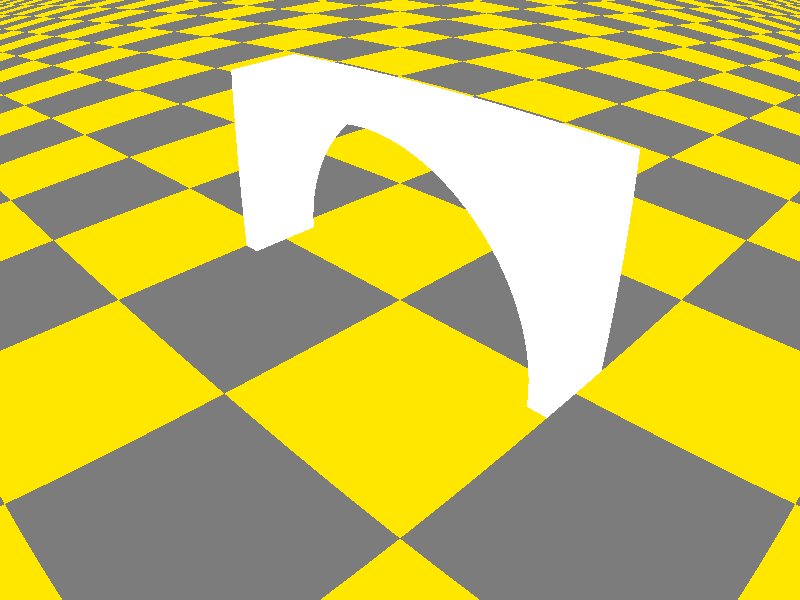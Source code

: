 // POV-Ray 3.6 / 3.7 Scene File "povarc0.pov"
// author: Friedrich A. Lohmueller, Aug-2009/Jan-2011
// email: Friedrich.Lohmueller_at_t-online.de
// homepage: http://www.f-lohmueller.de
//
#version 3.6; // 3.7
global_settings{ assumed_gamma 1.0 }
#default{ finish{ ambient 0.1 diffuse 0.9 }} 

global_settings {  noise_generator 1 }
#include "colors.inc"
#include "textures.inc"
// camera ----------------------------------------------------------
#declare Cam0 =camera {ultra_wide_angle angle 90
                       location  <0.0 , 1.0 ,-3.0>
                       right x*image_width/image_height
                       look_at   <0.0 , 1.0 , 0.0>}
#declare Cam1 =camera {ultra_wide_angle angle 65
                       location  <2.0 , 1.8 ,-2.0>
                       right x*image_width/image_height
                       look_at   <0.0 , 0.0 , 0.0>}
camera{Cam1}
// sun --------------------------------------------------------------
light_source{<1500,2500,-2500> color White}
// sky --------------------------------------------------------------
sphere{<0,0,0>,1 hollow
       texture{pigment{gradient <0,1,0>
                       color_map{[0 color rgb<0.35,0.4,1>]
                                 [1 color rgb<0.45,0.0,1>]}
                       quick_color White }
               finish {ambient 0.6 diffuse 0} }
       scale 10000}
// ground -----------------------------------------------------------
#global_settings { noise_generator 1 }
plane{<0,1,0>, 0
  texture{checker
          texture{ Polished_Chrome
                   normal { waves 0.3 frequency 2 scale 0.1}}
          texture{ pigment{ color rgb<1,0.8,0>  }
                   normal { bumps 0.3 scale 0.05 }
                   finish { phong 1}}
                 } }
//-------------------------------------------- arch ---------
difference{
   box {<-1,0,-0.1>,< 1,1,0.1>}
   cylinder {<0,0,-0.15><0,0,0.15>,0.9 }
   texture{pigment{ color White}
           normal { bumps 0.4 scale 0.007}
           finish { phong 1}}
   scale <1,1,2>
   rotate <0,0,0>
   translate <0,0,0>}
//---------------------------------------------------------- end ----
